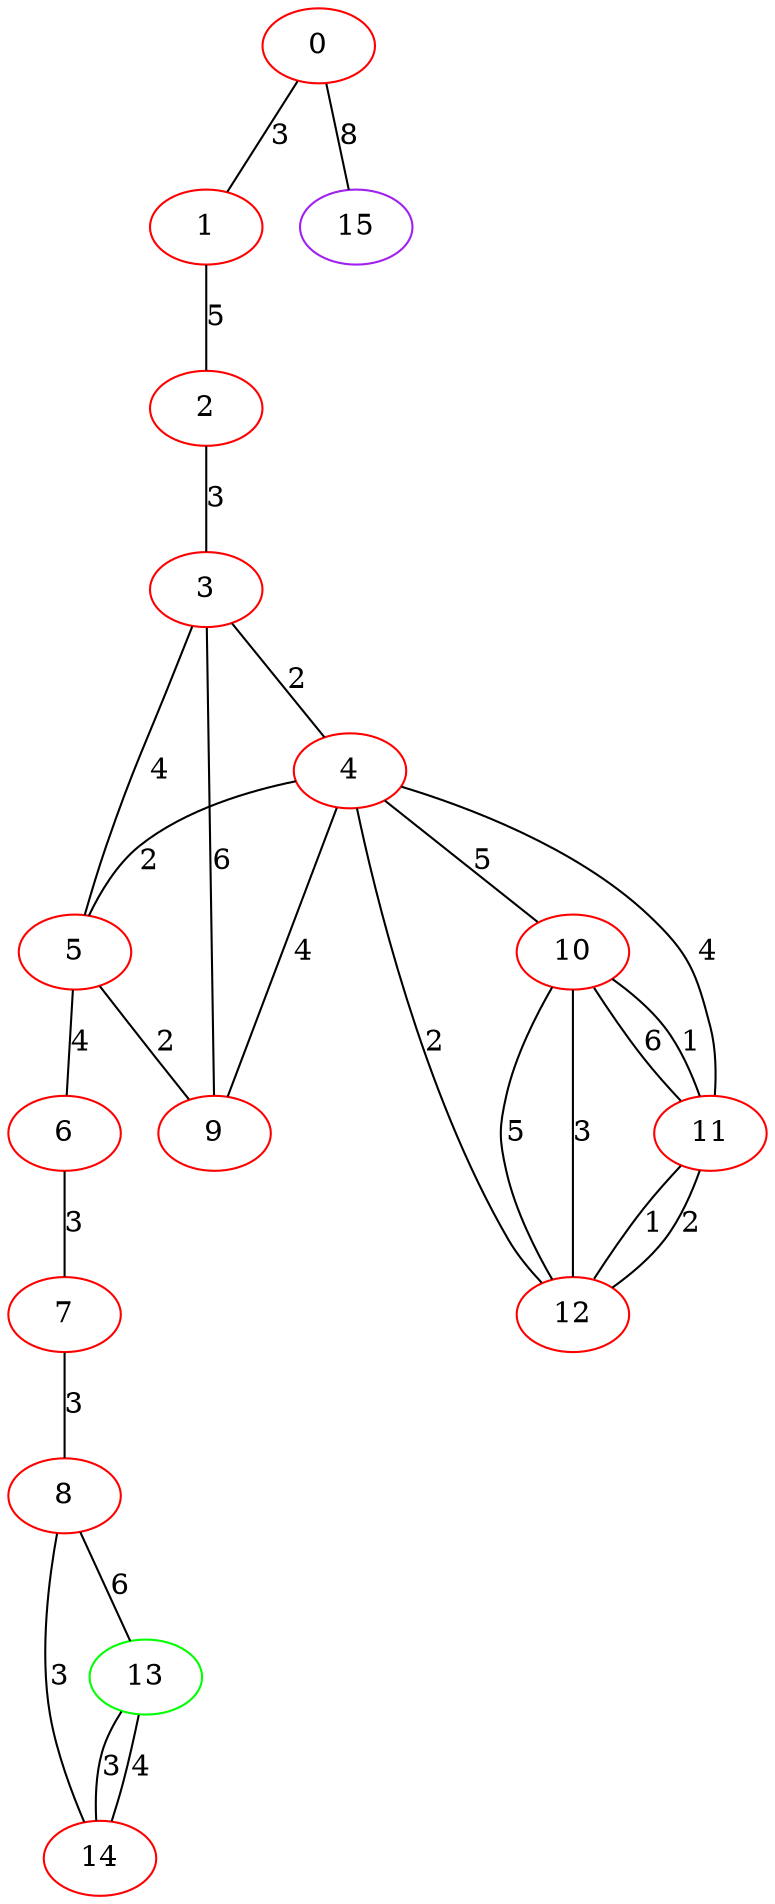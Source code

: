 graph "" {
0 [color=red, weight=1];
1 [color=red, weight=1];
2 [color=red, weight=1];
3 [color=red, weight=1];
4 [color=red, weight=1];
5 [color=red, weight=1];
6 [color=red, weight=1];
7 [color=red, weight=1];
8 [color=red, weight=1];
9 [color=red, weight=1];
10 [color=red, weight=1];
11 [color=red, weight=1];
12 [color=red, weight=1];
13 [color=green, weight=2];
14 [color=red, weight=1];
15 [color=purple, weight=4];
0 -- 1  [key=0, label=3];
0 -- 15  [key=0, label=8];
1 -- 2  [key=0, label=5];
2 -- 3  [key=0, label=3];
3 -- 9  [key=0, label=6];
3 -- 4  [key=0, label=2];
3 -- 5  [key=0, label=4];
4 -- 5  [key=0, label=2];
4 -- 9  [key=0, label=4];
4 -- 10  [key=0, label=5];
4 -- 11  [key=0, label=4];
4 -- 12  [key=0, label=2];
5 -- 9  [key=0, label=2];
5 -- 6  [key=0, label=4];
6 -- 7  [key=0, label=3];
7 -- 8  [key=0, label=3];
8 -- 13  [key=0, label=6];
8 -- 14  [key=0, label=3];
10 -- 11  [key=0, label=6];
10 -- 11  [key=1, label=1];
10 -- 12  [key=0, label=5];
10 -- 12  [key=1, label=3];
11 -- 12  [key=0, label=1];
11 -- 12  [key=1, label=2];
13 -- 14  [key=0, label=3];
13 -- 14  [key=1, label=4];
}
